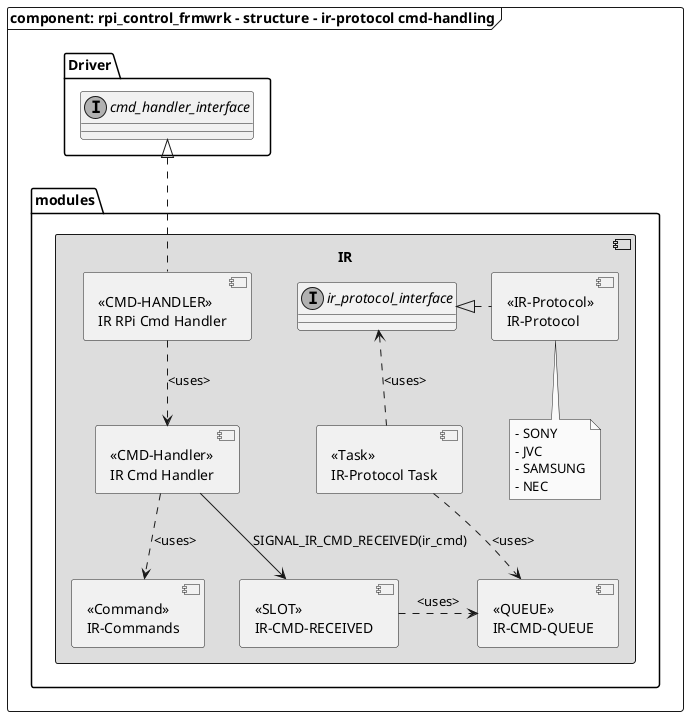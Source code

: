 @startuml rpi_control_frmwrk_diagrm_component_ir_protocol_cmd_handler

'***************************************************************************

skinparam monochrome true
'skinparam linetype ortho

'***************************************************************************

frame "component: rpi_control_frmwrk - structure - ir-protocol cmd-handling" {

'***************************************************************************

    package "modules" {
        component IR #DDDDDD {

            component rpi_cmd_handler [
                <<CMD-HANDLER>>
                IR RPi Cmd Handler
            ]

            component ir_cmd_handler [
                <<CMD-Handler>>
                IR Cmd Handler
            ]

            component ir_protocol_task [
                <<Task>>
                IR-Protocol Task
            ]

            component ir_commands [
                <<Command>>
                IR-Commands
            ]

            component slot_ir_cmd [
                <<SLOT>>
                IR-CMD-RECEIVED
            ]

            component ir_cmd_queue [
                <<QUEUE>>
                IR-CMD-QUEUE
            ]

            interface ir_protocol_interface {

            }

            component ir_protocol [
                <<IR-Protocol>>
                IR-Protocol
            ]
            note bottom
            - SONY
            - JVC
            - SAMSUNG
            - NEC
            end note

            rpi_cmd_handler .down.> ir_cmd_handler : <uses>
            ir_cmd_handler --> slot_ir_cmd : SIGNAL_IR_CMD_RECEIVED(ir_cmd)
            ir_cmd_handler ..> ir_commands : <uses>

            slot_ir_cmd .right.> ir_cmd_queue : <uses>
            ir_protocol_task .down.> ir_cmd_queue : <uses>

            ir_protocol_task .up.> ir_protocol_interface : <uses>
            ir_protocol .left.|> ir_protocol_interface

        }
    }

    package "Driver" {
        interface cmd_handler_interface {

        }
    }

    rpi_cmd_handler .up.|> cmd_handler_interface

'***************************************************************************

}

'***************************************************************************

@enduml
